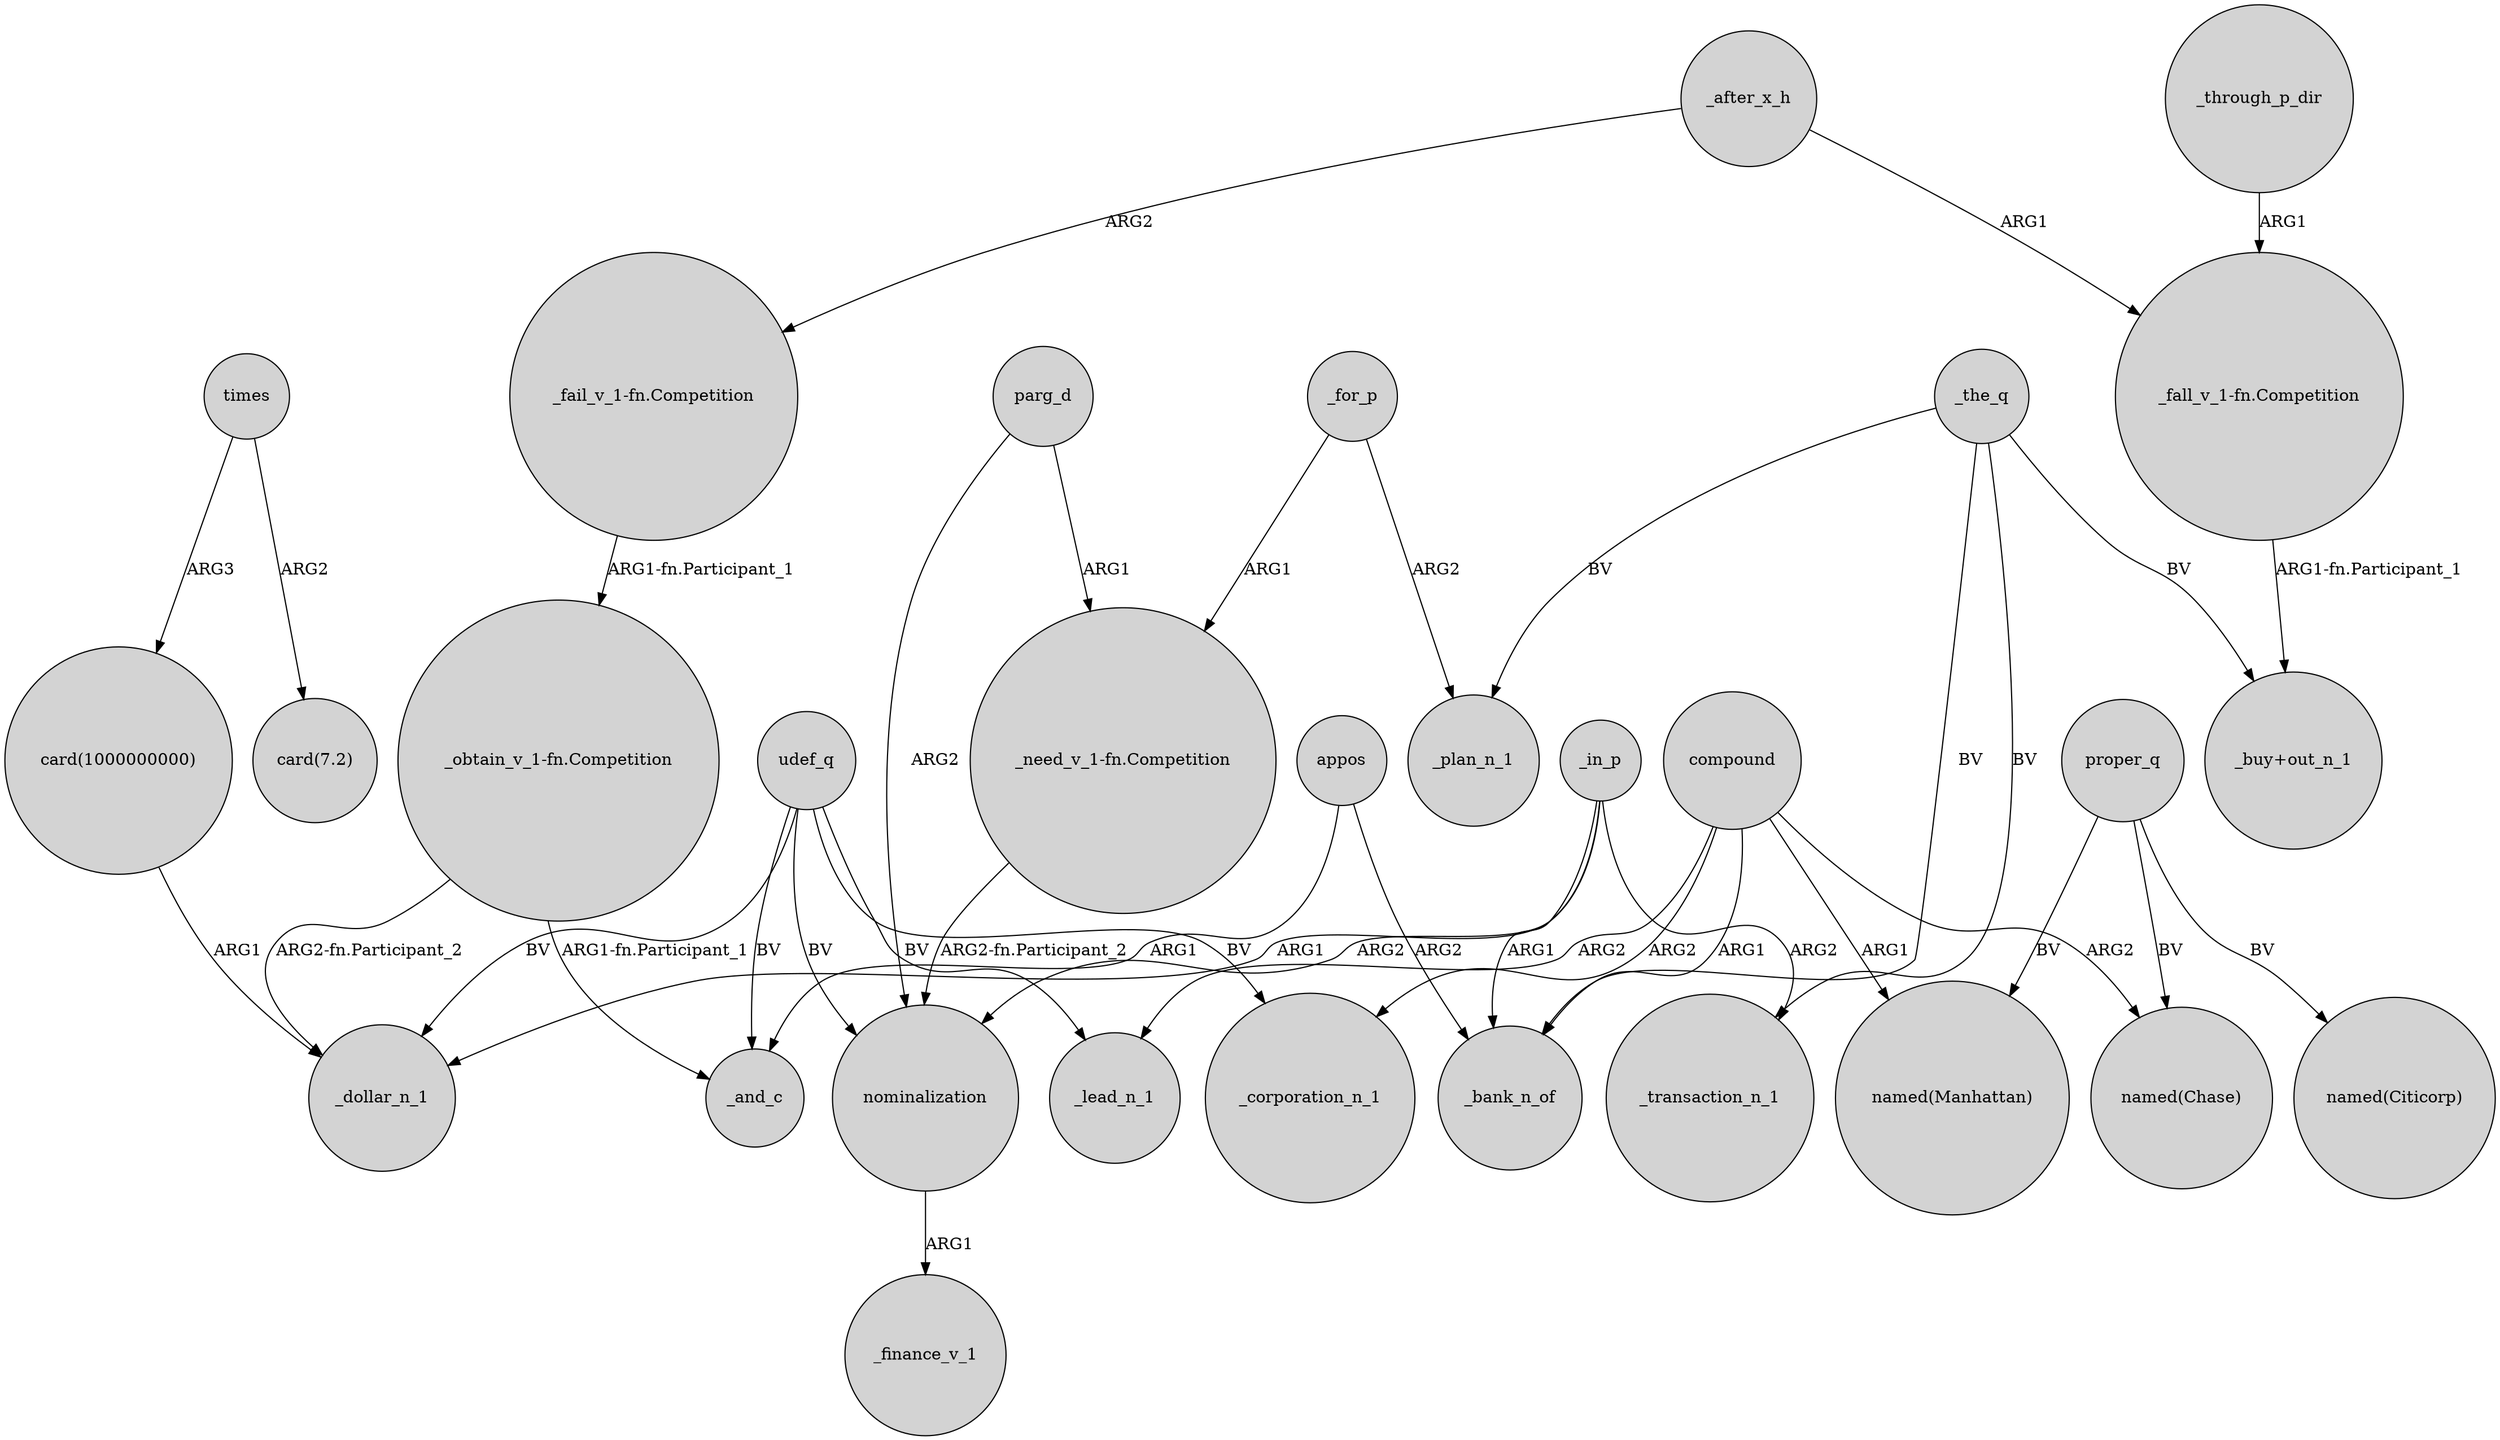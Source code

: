 digraph {
	node [shape=circle style=filled]
	"card(1000000000)" -> _dollar_n_1 [label=ARG1]
	"_obtain_v_1-fn.Competition" -> _and_c [label="ARG1-fn.Participant_1"]
	parg_d -> "_need_v_1-fn.Competition" [label=ARG1]
	_through_p_dir -> "_fall_v_1-fn.Competition" [label=ARG1]
	_the_q -> _bank_n_of [label=BV]
	"_fall_v_1-fn.Competition" -> "_buy+out_n_1" [label="ARG1-fn.Participant_1"]
	nominalization -> _finance_v_1 [label=ARG1]
	udef_q -> _lead_n_1 [label=BV]
	compound -> _bank_n_of [label=ARG1]
	_after_x_h -> "_fall_v_1-fn.Competition" [label=ARG1]
	udef_q -> nominalization [label=BV]
	times -> "card(7.2)" [label=ARG2]
	compound -> "named(Manhattan)" [label=ARG1]
	proper_q -> "named(Manhattan)" [label=BV]
	appos -> _and_c [label=ARG1]
	udef_q -> _and_c [label=BV]
	times -> "card(1000000000)" [label=ARG3]
	"_fail_v_1-fn.Competition" -> "_obtain_v_1-fn.Competition" [label="ARG1-fn.Participant_1"]
	"_obtain_v_1-fn.Competition" -> _dollar_n_1 [label="ARG2-fn.Participant_2"]
	appos -> _bank_n_of [label=ARG2]
	_the_q -> _transaction_n_1 [label=BV]
	_in_p -> _dollar_n_1 [label=ARG1]
	_after_x_h -> "_fail_v_1-fn.Competition" [label=ARG2]
	_in_p -> _bank_n_of [label=ARG1]
	compound -> "named(Chase)" [label=ARG2]
	udef_q -> _dollar_n_1 [label=BV]
	compound -> _lead_n_1 [label=ARG2]
	compound -> _corporation_n_1 [label=ARG2]
	udef_q -> _corporation_n_1 [label=BV]
	_in_p -> _transaction_n_1 [label=ARG2]
	"_need_v_1-fn.Competition" -> nominalization [label="ARG2-fn.Participant_2"]
	proper_q -> "named(Citicorp)" [label=BV]
	_the_q -> _plan_n_1 [label=BV]
	_the_q -> "_buy+out_n_1" [label=BV]
	_for_p -> _plan_n_1 [label=ARG2]
	_in_p -> nominalization [label=ARG2]
	_for_p -> "_need_v_1-fn.Competition" [label=ARG1]
	proper_q -> "named(Chase)" [label=BV]
	parg_d -> nominalization [label=ARG2]
}
